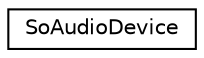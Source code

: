 digraph "Graphical Class Hierarchy"
{
 // LATEX_PDF_SIZE
  edge [fontname="Helvetica",fontsize="10",labelfontname="Helvetica",labelfontsize="10"];
  node [fontname="Helvetica",fontsize="10",shape=record];
  rankdir="LR";
  Node0 [label="SoAudioDevice",height=0.2,width=0.4,color="black", fillcolor="white", style="filled",URL="$classSoAudioDevice.html",tooltip="The SoAudioDevice class is used to control an audio device."];
}
